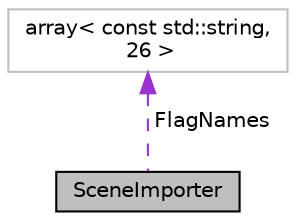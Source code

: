 digraph "SceneImporter"
{
 // INTERACTIVE_SVG=YES
 // LATEX_PDF_SIZE
  edge [fontname="Helvetica",fontsize="10",labelfontname="Helvetica",labelfontsize="10"];
  node [fontname="Helvetica",fontsize="10",shape=record];
  Node1 [label="SceneImporter",height=0.2,width=0.4,color="black", fillcolor="grey75", style="filled", fontcolor="black",tooltip="Utilizes Assimp library to import scenes info into the Scene class."];
  Node2 -> Node1 [dir="back",color="darkorchid3",fontsize="10",style="dashed",label=" FlagNames" ,fontname="Helvetica"];
  Node2 [label="array\< const std::string,\l 26 \>",height=0.2,width=0.4,color="grey75", fillcolor="white", style="filled",tooltip=" "];
}
